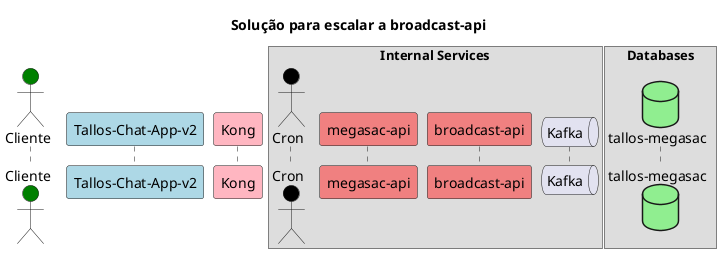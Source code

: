 @startuml escalar broadcast-api

title Solução para escalar a broadcast-api

actor Cliente as ct #Green
participant "Tallos-Chat-App-v2" as front #LightBlue
participant "Kong" as kg #LightPink

box "Internal Services"
actor Cron as cr #black
participant "megasac-api" as mcApi #LightCoral
participant "broadcast-api" as bcApi #LightCoral
queue "Kafka" as Kafka
end box

box "Databases"
database "tallos-megasac" as dbTallos #LightGreen
end box

@enduml